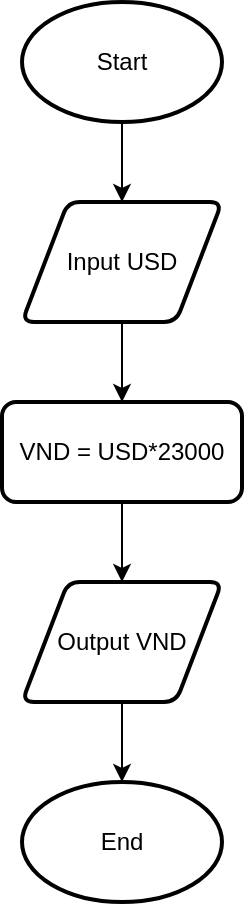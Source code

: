 <mxfile version="13.9.9" type="device"><diagram id="C5RBs43oDa-KdzZeNtuy" name="Page-1"><mxGraphModel dx="1024" dy="592" grid="1" gridSize="10" guides="1" tooltips="1" connect="1" arrows="1" fold="1" page="1" pageScale="1" pageWidth="827" pageHeight="1169" math="0" shadow="0"><root><mxCell id="WIyWlLk6GJQsqaUBKTNV-0"/><mxCell id="WIyWlLk6GJQsqaUBKTNV-1" parent="WIyWlLk6GJQsqaUBKTNV-0"/><mxCell id="FgFtWpijGfWExo1FNkZy-5" value="" style="edgeStyle=orthogonalEdgeStyle;rounded=0;orthogonalLoop=1;jettySize=auto;html=1;" edge="1" parent="WIyWlLk6GJQsqaUBKTNV-1" source="FgFtWpijGfWExo1FNkZy-0" target="FgFtWpijGfWExo1FNkZy-1"><mxGeometry relative="1" as="geometry"/></mxCell><mxCell id="FgFtWpijGfWExo1FNkZy-0" value="Start" style="strokeWidth=2;html=1;shape=mxgraph.flowchart.start_1;whiteSpace=wrap;" vertex="1" parent="WIyWlLk6GJQsqaUBKTNV-1"><mxGeometry x="360" y="40" width="100" height="60" as="geometry"/></mxCell><mxCell id="FgFtWpijGfWExo1FNkZy-6" value="" style="edgeStyle=orthogonalEdgeStyle;rounded=0;orthogonalLoop=1;jettySize=auto;html=1;" edge="1" parent="WIyWlLk6GJQsqaUBKTNV-1" source="FgFtWpijGfWExo1FNkZy-1" target="FgFtWpijGfWExo1FNkZy-2"><mxGeometry relative="1" as="geometry"/></mxCell><mxCell id="FgFtWpijGfWExo1FNkZy-1" value="Input USD" style="shape=parallelogram;html=1;strokeWidth=2;perimeter=parallelogramPerimeter;whiteSpace=wrap;rounded=1;arcSize=12;size=0.23;" vertex="1" parent="WIyWlLk6GJQsqaUBKTNV-1"><mxGeometry x="360" y="140" width="100" height="60" as="geometry"/></mxCell><mxCell id="FgFtWpijGfWExo1FNkZy-7" value="" style="edgeStyle=orthogonalEdgeStyle;rounded=0;orthogonalLoop=1;jettySize=auto;html=1;" edge="1" parent="WIyWlLk6GJQsqaUBKTNV-1" source="FgFtWpijGfWExo1FNkZy-2" target="FgFtWpijGfWExo1FNkZy-3"><mxGeometry relative="1" as="geometry"/></mxCell><mxCell id="FgFtWpijGfWExo1FNkZy-2" value="VND = USD*23000" style="rounded=1;whiteSpace=wrap;html=1;absoluteArcSize=1;arcSize=14;strokeWidth=2;" vertex="1" parent="WIyWlLk6GJQsqaUBKTNV-1"><mxGeometry x="350" y="240" width="120" height="50" as="geometry"/></mxCell><mxCell id="FgFtWpijGfWExo1FNkZy-8" value="" style="edgeStyle=orthogonalEdgeStyle;rounded=0;orthogonalLoop=1;jettySize=auto;html=1;" edge="1" parent="WIyWlLk6GJQsqaUBKTNV-1" source="FgFtWpijGfWExo1FNkZy-3" target="FgFtWpijGfWExo1FNkZy-4"><mxGeometry relative="1" as="geometry"/></mxCell><mxCell id="FgFtWpijGfWExo1FNkZy-3" value="Output VND" style="shape=parallelogram;html=1;strokeWidth=2;perimeter=parallelogramPerimeter;whiteSpace=wrap;rounded=1;arcSize=12;size=0.23;" vertex="1" parent="WIyWlLk6GJQsqaUBKTNV-1"><mxGeometry x="360" y="330" width="100" height="60" as="geometry"/></mxCell><mxCell id="FgFtWpijGfWExo1FNkZy-4" value="End" style="strokeWidth=2;html=1;shape=mxgraph.flowchart.start_1;whiteSpace=wrap;" vertex="1" parent="WIyWlLk6GJQsqaUBKTNV-1"><mxGeometry x="360" y="430" width="100" height="60" as="geometry"/></mxCell></root></mxGraphModel></diagram></mxfile>